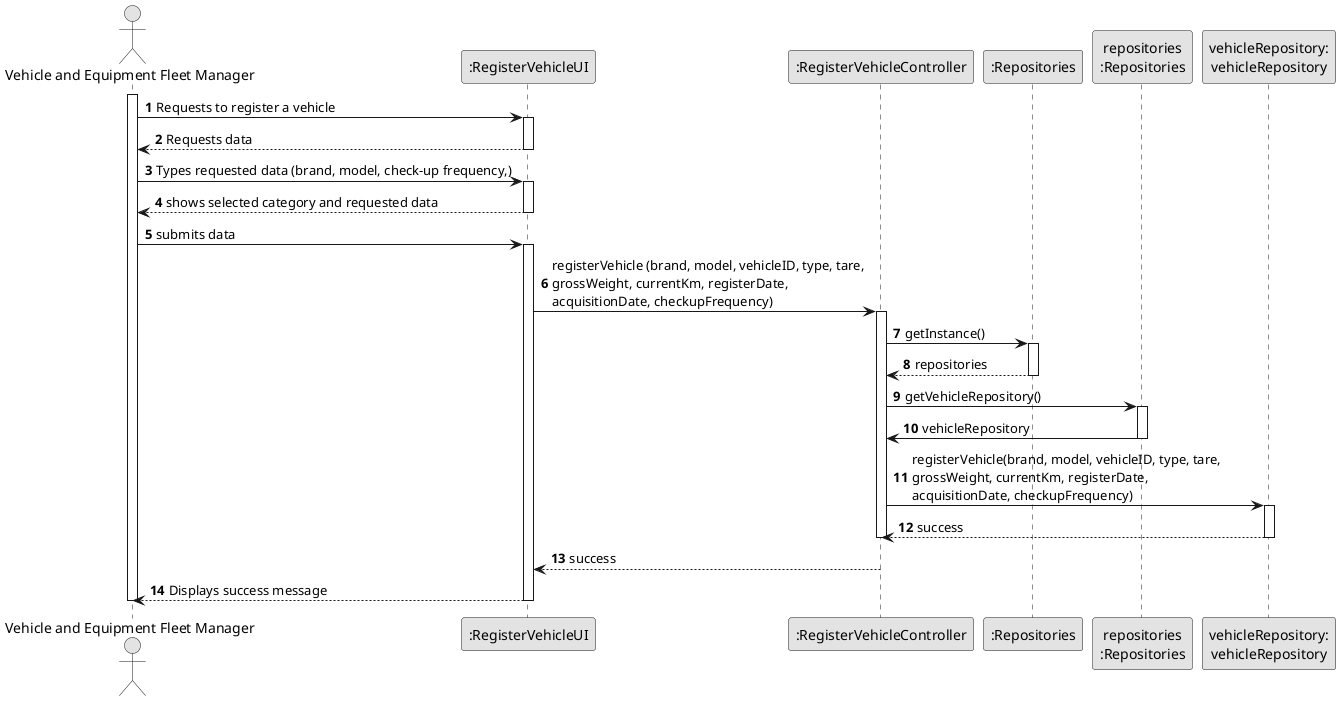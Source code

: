 @startuml
skinparam monochrome true
skinparam packageStyle rectangle
skinparam shadowing false

autonumber

'hide footbox
actor "Vehicle and Equipment Fleet Manager" as ADM
participant ":RegisterVehicleUI" as UI
participant ":RegisterVehicleController" as CTRL
participant ":Repositories" as RepositorySingleton
participant "repositories\n:Repositories" as PLAT
participant "vehicleRepository:\nvehicleRepository" as TaskCategoryRepository


activate ADM

        ADM -> UI : Requests to register a vehicle

        activate UI

            UI --> ADM : Requests data
        deactivate UI


    ADM -> UI : Types requested data (brand, model, check-up frequency,)
    activate UI

        UI --> ADM : shows selected category and requested data
    deactivate UI

    ADM -> UI : submits data
    activate UI

        UI -> CTRL : registerVehicle (brand, model, vehicleID, type, tare,\ngrossWeight, currentKm, registerDate, \nacquisitionDate, checkupFrequency)
        activate CTRL



                CTRL -> RepositorySingleton : getInstance()
                activate RepositorySingleton

                    RepositorySingleton --> CTRL: repositories
                deactivate RepositorySingleton

                CTRL -> PLAT : getVehicleRepository()
                activate PLAT

                    PLAT -> CTRL : vehicleRepository
                deactivate PLAT

                CTRL -> TaskCategoryRepository : registerVehicle(brand, model, vehicleID, type, tare,\ngrossWeight, currentKm, registerDate, \nacquisitionDate, checkupFrequency)
                activate TaskCategoryRepository

                    TaskCategoryRepository --> CTRL : success
                deactivate TaskCategoryRepository

            deactivate CTRL





            CTRL --> UI: success
            deactivate CTRL
            UI --> ADM: Displays success message
    deactivate UI

deactivate ADM

@enduml